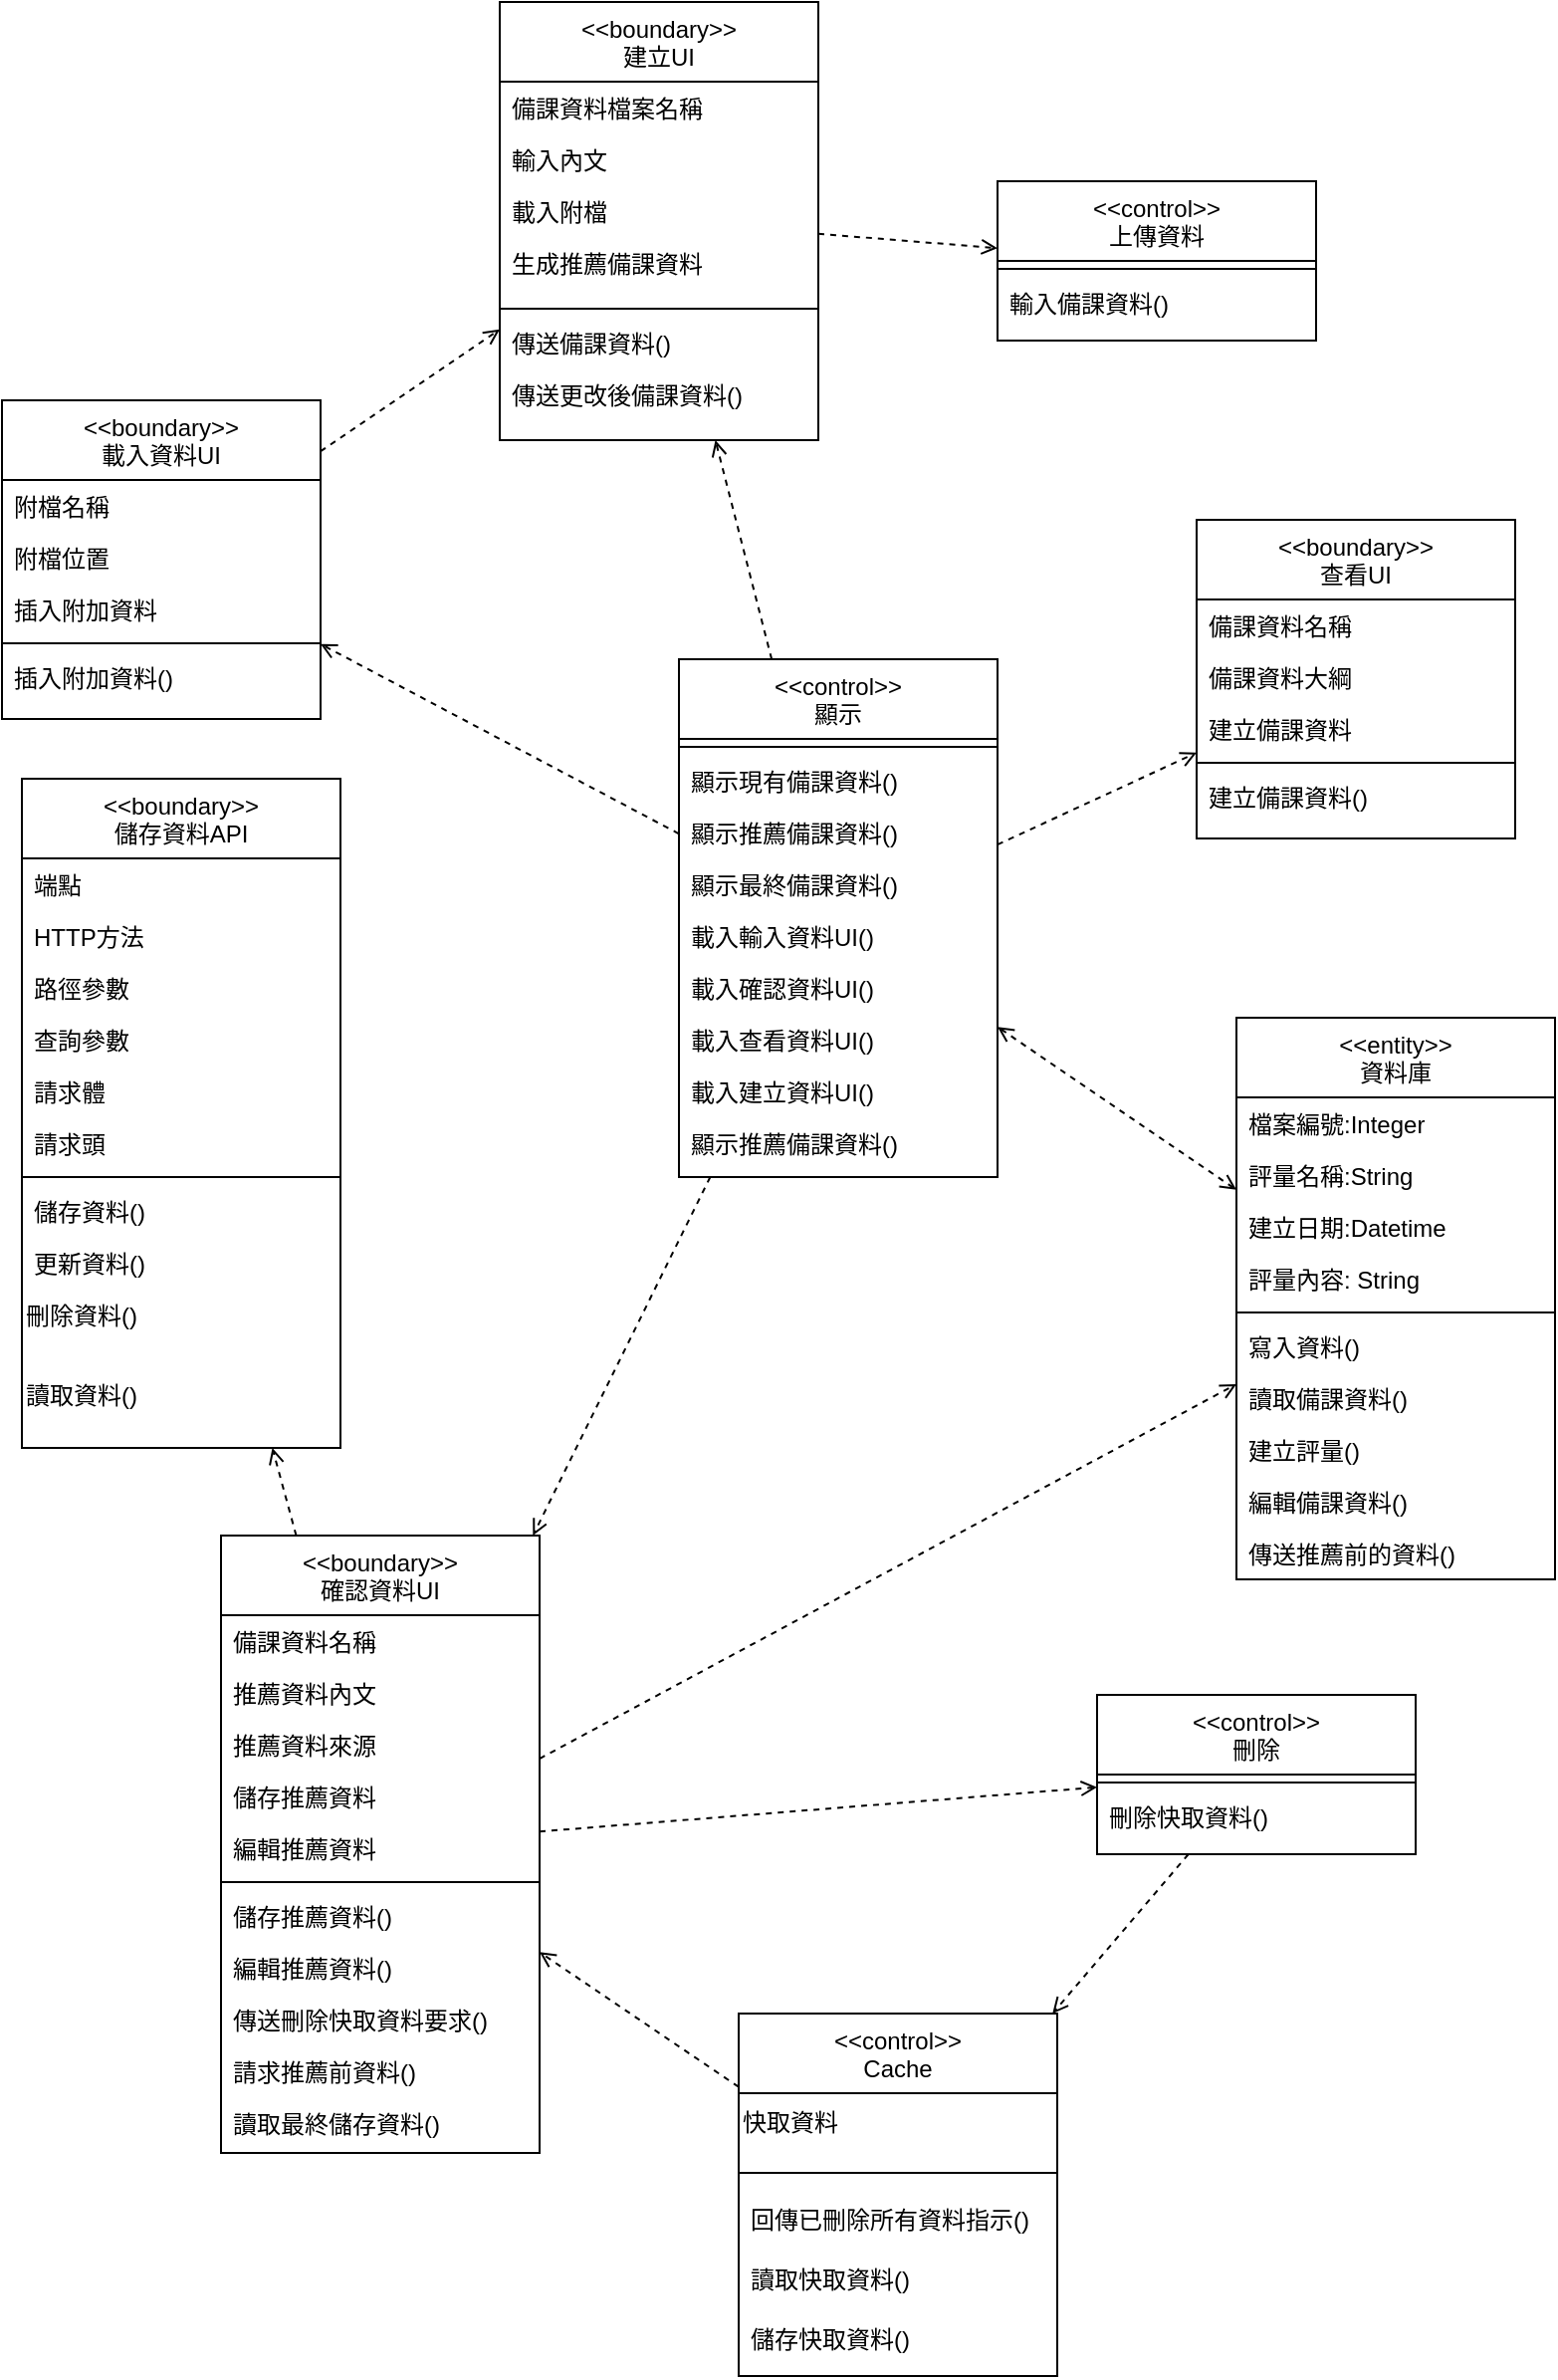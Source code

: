 <mxfile version="25.0.3">
  <diagram id="C5RBs43oDa-KdzZeNtuy" name="Page-1">
    <mxGraphModel dx="548" dy="308" grid="1" gridSize="10" guides="1" tooltips="1" connect="1" arrows="1" fold="1" page="1" pageScale="1" pageWidth="2000" pageHeight="2000" math="0" shadow="0">
      <root>
        <mxCell id="WIyWlLk6GJQsqaUBKTNV-0" />
        <mxCell id="WIyWlLk6GJQsqaUBKTNV-1" parent="WIyWlLk6GJQsqaUBKTNV-0" />
        <object label="&lt;&lt;boundary&gt;&gt;&#xa;查看UI" placeholders="1" id="ybDPWDcmM2NUyqlbh23f-143">
          <mxCell style="swimlane;fontStyle=0;align=center;verticalAlign=top;childLayout=stackLayout;horizontal=1;startSize=40;horizontalStack=0;resizeParent=1;resizeLast=0;collapsible=1;marginBottom=0;rounded=0;shadow=0;strokeWidth=1;" parent="WIyWlLk6GJQsqaUBKTNV-1" vertex="1">
            <mxGeometry x="850" y="490" width="160" height="160" as="geometry">
              <mxRectangle x="1260" y="310" width="160" height="26" as="alternateBounds" />
            </mxGeometry>
          </mxCell>
        </object>
        <mxCell id="ybDPWDcmM2NUyqlbh23f-144" value="備課資料名稱" style="text;align=left;verticalAlign=top;spacingLeft=4;spacingRight=4;overflow=hidden;rotatable=1;points=[[0,0.5],[1,0.5]];portConstraint=eastwest;rounded=0;shadow=0;html=0;movable=1;resizable=1;deletable=1;editable=1;locked=0;connectable=1;" parent="ybDPWDcmM2NUyqlbh23f-143" vertex="1">
          <mxGeometry y="40" width="160" height="26" as="geometry" />
        </mxCell>
        <mxCell id="ybDPWDcmM2NUyqlbh23f-145" value="備課資料大綱 " style="text;align=left;verticalAlign=top;spacingLeft=4;spacingRight=4;overflow=hidden;rotatable=0;points=[[0,0.5],[1,0.5]];portConstraint=eastwest;" parent="ybDPWDcmM2NUyqlbh23f-143" vertex="1">
          <mxGeometry y="66" width="160" height="26" as="geometry" />
        </mxCell>
        <mxCell id="ybDPWDcmM2NUyqlbh23f-146" value="建立備課資料" style="text;align=left;verticalAlign=top;spacingLeft=4;spacingRight=4;overflow=hidden;rotatable=0;points=[[0,0.5],[1,0.5]];portConstraint=eastwest;rounded=0;shadow=0;html=0;" parent="ybDPWDcmM2NUyqlbh23f-143" vertex="1">
          <mxGeometry y="92" width="160" height="26" as="geometry" />
        </mxCell>
        <mxCell id="ybDPWDcmM2NUyqlbh23f-148" value="" style="line;html=1;strokeWidth=1;align=left;verticalAlign=middle;spacingTop=-1;spacingLeft=3;spacingRight=3;rotatable=0;labelPosition=right;points=[];portConstraint=eastwest;" parent="ybDPWDcmM2NUyqlbh23f-143" vertex="1">
          <mxGeometry y="118" width="160" height="8" as="geometry" />
        </mxCell>
        <mxCell id="ybDPWDcmM2NUyqlbh23f-149" value="建立備課資料()" style="text;align=left;verticalAlign=top;spacingLeft=4;spacingRight=4;overflow=hidden;rotatable=0;points=[[0,0.5],[1,0.5]];portConstraint=eastwest;" parent="ybDPWDcmM2NUyqlbh23f-143" vertex="1">
          <mxGeometry y="126" width="160" height="26" as="geometry" />
        </mxCell>
        <mxCell id="171" style="edgeStyle=none;html=1;dashed=1;endArrow=open;endFill=0;" parent="WIyWlLk6GJQsqaUBKTNV-1" source="ybDPWDcmM2NUyqlbh23f-157" target="ybDPWDcmM2NUyqlbh23f-164" edge="1">
          <mxGeometry relative="1" as="geometry" />
        </mxCell>
        <object label="&lt;&lt;boundary&gt;&gt;&#xa;載入資料UI" placeholders="1" id="ybDPWDcmM2NUyqlbh23f-157">
          <mxCell style="swimlane;fontStyle=0;align=center;verticalAlign=top;childLayout=stackLayout;horizontal=1;startSize=40;horizontalStack=0;resizeParent=1;resizeLast=0;collapsible=1;marginBottom=0;rounded=0;shadow=0;strokeWidth=1;" parent="WIyWlLk6GJQsqaUBKTNV-1" vertex="1">
            <mxGeometry x="250" y="430" width="160" height="160" as="geometry">
              <mxRectangle x="1260" y="310" width="160" height="26" as="alternateBounds" />
            </mxGeometry>
          </mxCell>
        </object>
        <mxCell id="ybDPWDcmM2NUyqlbh23f-158" value="附檔名稱" style="text;align=left;verticalAlign=top;spacingLeft=4;spacingRight=4;overflow=hidden;rotatable=0;points=[[0,0.5],[1,0.5]];portConstraint=eastwest;rounded=0;shadow=0;html=0;" parent="ybDPWDcmM2NUyqlbh23f-157" vertex="1">
          <mxGeometry y="40" width="160" height="26" as="geometry" />
        </mxCell>
        <mxCell id="ybDPWDcmM2NUyqlbh23f-159" value="附檔位置" style="text;align=left;verticalAlign=top;spacingLeft=4;spacingRight=4;overflow=hidden;rotatable=0;points=[[0,0.5],[1,0.5]];portConstraint=eastwest;" parent="ybDPWDcmM2NUyqlbh23f-157" vertex="1">
          <mxGeometry y="66" width="160" height="26" as="geometry" />
        </mxCell>
        <mxCell id="ybDPWDcmM2NUyqlbh23f-160" value="插入附加資料" style="text;align=left;verticalAlign=top;spacingLeft=4;spacingRight=4;overflow=hidden;rotatable=0;points=[[0,0.5],[1,0.5]];portConstraint=eastwest;rounded=0;shadow=0;html=0;" parent="ybDPWDcmM2NUyqlbh23f-157" vertex="1">
          <mxGeometry y="92" width="160" height="26" as="geometry" />
        </mxCell>
        <mxCell id="ybDPWDcmM2NUyqlbh23f-162" value="" style="line;html=1;strokeWidth=1;align=left;verticalAlign=middle;spacingTop=-1;spacingLeft=3;spacingRight=3;rotatable=0;labelPosition=right;points=[];portConstraint=eastwest;" parent="ybDPWDcmM2NUyqlbh23f-157" vertex="1">
          <mxGeometry y="118" width="160" height="8" as="geometry" />
        </mxCell>
        <mxCell id="ybDPWDcmM2NUyqlbh23f-163" value="插入附加資料()" style="text;align=left;verticalAlign=top;spacingLeft=4;spacingRight=4;overflow=hidden;rotatable=0;points=[[0,0.5],[1,0.5]];portConstraint=eastwest;" parent="ybDPWDcmM2NUyqlbh23f-157" vertex="1">
          <mxGeometry y="126" width="160" height="26" as="geometry" />
        </mxCell>
        <mxCell id="172" style="edgeStyle=none;html=1;dashed=1;endArrow=open;endFill=0;" parent="WIyWlLk6GJQsqaUBKTNV-1" source="ybDPWDcmM2NUyqlbh23f-164" target="ybDPWDcmM2NUyqlbh23f-192" edge="1">
          <mxGeometry relative="1" as="geometry" />
        </mxCell>
        <object label="&lt;&lt;boundary&gt;&gt;&#xa;建立UI" placeholders="1" id="ybDPWDcmM2NUyqlbh23f-164">
          <mxCell style="swimlane;fontStyle=0;align=center;verticalAlign=top;childLayout=stackLayout;horizontal=1;startSize=40;horizontalStack=0;resizeParent=1;resizeLast=0;collapsible=1;marginBottom=0;rounded=0;shadow=0;strokeWidth=1;" parent="WIyWlLk6GJQsqaUBKTNV-1" vertex="1">
            <mxGeometry x="500" y="230" width="160" height="220" as="geometry">
              <mxRectangle x="1260" y="310" width="160" height="26" as="alternateBounds" />
            </mxGeometry>
          </mxCell>
        </object>
        <mxCell id="ybDPWDcmM2NUyqlbh23f-165" value="備課資料檔案名稱" style="text;align=left;verticalAlign=top;spacingLeft=4;spacingRight=4;overflow=hidden;rotatable=0;points=[[0,0.5],[1,0.5]];portConstraint=eastwest;rounded=0;shadow=0;html=0;" parent="ybDPWDcmM2NUyqlbh23f-164" vertex="1">
          <mxGeometry y="40" width="160" height="26" as="geometry" />
        </mxCell>
        <mxCell id="ybDPWDcmM2NUyqlbh23f-166" value="輸入內文" style="text;align=left;verticalAlign=top;spacingLeft=4;spacingRight=4;overflow=hidden;rotatable=0;points=[[0,0.5],[1,0.5]];portConstraint=eastwest;" parent="ybDPWDcmM2NUyqlbh23f-164" vertex="1">
          <mxGeometry y="66" width="160" height="26" as="geometry" />
        </mxCell>
        <mxCell id="ybDPWDcmM2NUyqlbh23f-167" value="載入附檔" style="text;align=left;verticalAlign=top;spacingLeft=4;spacingRight=4;overflow=hidden;rotatable=0;points=[[0,0.5],[1,0.5]];portConstraint=eastwest;rounded=0;shadow=0;html=0;" parent="ybDPWDcmM2NUyqlbh23f-164" vertex="1">
          <mxGeometry y="92" width="160" height="26" as="geometry" />
        </mxCell>
        <mxCell id="ybDPWDcmM2NUyqlbh23f-168" value="生成推薦備課資料" style="text;align=left;verticalAlign=top;spacingLeft=4;spacingRight=4;overflow=hidden;rotatable=0;points=[[0,0.5],[1,0.5]];portConstraint=eastwest;rounded=0;shadow=0;html=0;" parent="ybDPWDcmM2NUyqlbh23f-164" vertex="1">
          <mxGeometry y="118" width="160" height="32" as="geometry" />
        </mxCell>
        <mxCell id="ybDPWDcmM2NUyqlbh23f-169" value="" style="line;html=1;strokeWidth=1;align=left;verticalAlign=middle;spacingTop=-1;spacingLeft=3;spacingRight=3;rotatable=0;labelPosition=right;points=[];portConstraint=eastwest;" parent="ybDPWDcmM2NUyqlbh23f-164" vertex="1">
          <mxGeometry y="150" width="160" height="8" as="geometry" />
        </mxCell>
        <mxCell id="ybDPWDcmM2NUyqlbh23f-170" value="傳送備課資料()" style="text;align=left;verticalAlign=top;spacingLeft=4;spacingRight=4;overflow=hidden;rotatable=0;points=[[0,0.5],[1,0.5]];portConstraint=eastwest;" parent="ybDPWDcmM2NUyqlbh23f-164" vertex="1">
          <mxGeometry y="158" width="160" height="26" as="geometry" />
        </mxCell>
        <mxCell id="175" value="傳送更改後備課資料()" style="text;align=left;verticalAlign=top;spacingLeft=4;spacingRight=4;overflow=hidden;rotatable=0;points=[[0,0.5],[1,0.5]];portConstraint=eastwest;" parent="ybDPWDcmM2NUyqlbh23f-164" vertex="1">
          <mxGeometry y="184" width="160" height="26" as="geometry" />
        </mxCell>
        <mxCell id="176" style="edgeStyle=none;html=1;dashed=1;endArrow=open;endFill=0;" parent="WIyWlLk6GJQsqaUBKTNV-1" source="ybDPWDcmM2NUyqlbh23f-171" target="ybDPWDcmM2NUyqlbh23f-178" edge="1">
          <mxGeometry relative="1" as="geometry" />
        </mxCell>
        <mxCell id="181" style="edgeStyle=none;html=1;dashed=1;fontColor=#FFFFFF;endArrow=open;endFill=0;" parent="WIyWlLk6GJQsqaUBKTNV-1" source="ybDPWDcmM2NUyqlbh23f-171" target="ybDPWDcmM2NUyqlbh23f-185" edge="1">
          <mxGeometry relative="1" as="geometry" />
        </mxCell>
        <mxCell id="182" style="edgeStyle=none;html=1;dashed=1;fontColor=#FFFFFF;endArrow=open;endFill=0;" parent="WIyWlLk6GJQsqaUBKTNV-1" source="ybDPWDcmM2NUyqlbh23f-171" target="ybDPWDcmM2NUyqlbh23f-213" edge="1">
          <mxGeometry relative="1" as="geometry" />
        </mxCell>
        <object label="&lt;&lt;boundary&gt;&gt;&#xa;確認資料UI" placeholders="1" id="ybDPWDcmM2NUyqlbh23f-171">
          <mxCell style="swimlane;fontStyle=0;align=center;verticalAlign=top;childLayout=stackLayout;horizontal=1;startSize=40;horizontalStack=0;resizeParent=1;resizeLast=0;collapsible=1;marginBottom=0;rounded=0;shadow=0;strokeWidth=1;" parent="WIyWlLk6GJQsqaUBKTNV-1" vertex="1">
            <mxGeometry x="360" y="1000" width="160" height="310" as="geometry">
              <mxRectangle x="1260" y="310" width="160" height="26" as="alternateBounds" />
            </mxGeometry>
          </mxCell>
        </object>
        <mxCell id="ybDPWDcmM2NUyqlbh23f-172" value="備課資料名稱" style="text;align=left;verticalAlign=top;spacingLeft=4;spacingRight=4;overflow=hidden;rotatable=0;points=[[0,0.5],[1,0.5]];portConstraint=eastwest;rounded=0;shadow=0;html=0;" parent="ybDPWDcmM2NUyqlbh23f-171" vertex="1">
          <mxGeometry y="40" width="160" height="26" as="geometry" />
        </mxCell>
        <mxCell id="ybDPWDcmM2NUyqlbh23f-173" value="推薦資料內文" style="text;align=left;verticalAlign=top;spacingLeft=4;spacingRight=4;overflow=hidden;rotatable=0;points=[[0,0.5],[1,0.5]];portConstraint=eastwest;" parent="ybDPWDcmM2NUyqlbh23f-171" vertex="1">
          <mxGeometry y="66" width="160" height="26" as="geometry" />
        </mxCell>
        <mxCell id="ybDPWDcmM2NUyqlbh23f-174" value="推薦資料來源" style="text;align=left;verticalAlign=top;spacingLeft=4;spacingRight=4;overflow=hidden;rotatable=0;points=[[0,0.5],[1,0.5]];portConstraint=eastwest;rounded=0;shadow=0;html=0;" parent="ybDPWDcmM2NUyqlbh23f-171" vertex="1">
          <mxGeometry y="92" width="160" height="26" as="geometry" />
        </mxCell>
        <mxCell id="ybDPWDcmM2NUyqlbh23f-175" value="儲存推薦資料" style="text;align=left;verticalAlign=top;spacingLeft=4;spacingRight=4;overflow=hidden;rotatable=0;points=[[0,0.5],[1,0.5]];portConstraint=eastwest;rounded=0;shadow=0;html=0;" parent="ybDPWDcmM2NUyqlbh23f-171" vertex="1">
          <mxGeometry y="118" width="160" height="26" as="geometry" />
        </mxCell>
        <mxCell id="ybDPWDcmM2NUyqlbh23f-224" value="編輯推薦資料" style="text;align=left;verticalAlign=top;spacingLeft=4;spacingRight=4;overflow=hidden;rotatable=0;points=[[0,0.5],[1,0.5]];portConstraint=eastwest;rounded=0;shadow=0;html=0;" parent="ybDPWDcmM2NUyqlbh23f-171" vertex="1">
          <mxGeometry y="144" width="160" height="26" as="geometry" />
        </mxCell>
        <mxCell id="ybDPWDcmM2NUyqlbh23f-176" value="" style="line;html=1;strokeWidth=1;align=left;verticalAlign=middle;spacingTop=-1;spacingLeft=3;spacingRight=3;rotatable=0;labelPosition=right;points=[];portConstraint=eastwest;" parent="ybDPWDcmM2NUyqlbh23f-171" vertex="1">
          <mxGeometry y="170" width="160" height="8" as="geometry" />
        </mxCell>
        <mxCell id="ybDPWDcmM2NUyqlbh23f-177" value="儲存推薦資料()" style="text;align=left;verticalAlign=top;spacingLeft=4;spacingRight=4;overflow=hidden;rotatable=0;points=[[0,0.5],[1,0.5]];portConstraint=eastwest;" parent="ybDPWDcmM2NUyqlbh23f-171" vertex="1">
          <mxGeometry y="178" width="160" height="26" as="geometry" />
        </mxCell>
        <mxCell id="180" value="編輯推薦資料()" style="text;align=left;verticalAlign=top;spacingLeft=4;spacingRight=4;overflow=hidden;rotatable=0;points=[[0,0.5],[1,0.5]];portConstraint=eastwest;" parent="ybDPWDcmM2NUyqlbh23f-171" vertex="1">
          <mxGeometry y="204" width="160" height="26" as="geometry" />
        </mxCell>
        <mxCell id="179" value="傳送刪除快取資料要求()" style="text;align=left;verticalAlign=top;spacingLeft=4;spacingRight=4;overflow=hidden;rotatable=0;points=[[0,0.5],[1,0.5]];portConstraint=eastwest;" parent="ybDPWDcmM2NUyqlbh23f-171" vertex="1">
          <mxGeometry y="230" width="160" height="26" as="geometry" />
        </mxCell>
        <mxCell id="183" value="請求推薦前資料()" style="text;align=left;verticalAlign=top;spacingLeft=4;spacingRight=4;overflow=hidden;rotatable=0;points=[[0,0.5],[1,0.5]];portConstraint=eastwest;" parent="ybDPWDcmM2NUyqlbh23f-171" vertex="1">
          <mxGeometry y="256" width="160" height="26" as="geometry" />
        </mxCell>
        <mxCell id="186" value="讀取最終儲存資料()" style="text;align=left;verticalAlign=top;spacingLeft=4;spacingRight=4;overflow=hidden;rotatable=0;points=[[0,0.5],[1,0.5]];portConstraint=eastwest;" parent="ybDPWDcmM2NUyqlbh23f-171" vertex="1">
          <mxGeometry y="282" width="160" height="26" as="geometry" />
        </mxCell>
        <object label="&lt;&lt;boundary&gt;&gt;&#xa;儲存資料API" placeholders="1" id="ybDPWDcmM2NUyqlbh23f-178">
          <mxCell style="swimlane;fontStyle=0;align=center;verticalAlign=top;childLayout=stackLayout;horizontal=1;startSize=40;horizontalStack=0;resizeParent=1;resizeLast=0;collapsible=1;marginBottom=0;rounded=0;shadow=0;strokeWidth=1;" parent="WIyWlLk6GJQsqaUBKTNV-1" vertex="1">
            <mxGeometry x="260" y="620" width="160" height="336" as="geometry">
              <mxRectangle x="1260" y="310" width="160" height="26" as="alternateBounds" />
            </mxGeometry>
          </mxCell>
        </object>
        <mxCell id="ybDPWDcmM2NUyqlbh23f-179" value="端點" style="text;align=left;verticalAlign=top;spacingLeft=4;spacingRight=4;overflow=hidden;rotatable=0;points=[[0,0.5],[1,0.5]];portConstraint=eastwest;rounded=0;shadow=0;html=0;" parent="ybDPWDcmM2NUyqlbh23f-178" vertex="1">
          <mxGeometry y="40" width="160" height="26" as="geometry" />
        </mxCell>
        <mxCell id="ybDPWDcmM2NUyqlbh23f-180" value="HTTP方法" style="text;align=left;verticalAlign=top;spacingLeft=4;spacingRight=4;overflow=hidden;rotatable=0;points=[[0,0.5],[1,0.5]];portConstraint=eastwest;" parent="ybDPWDcmM2NUyqlbh23f-178" vertex="1">
          <mxGeometry y="66" width="160" height="26" as="geometry" />
        </mxCell>
        <mxCell id="ybDPWDcmM2NUyqlbh23f-181" value="路徑參數" style="text;align=left;verticalAlign=top;spacingLeft=4;spacingRight=4;overflow=hidden;rotatable=0;points=[[0,0.5],[1,0.5]];portConstraint=eastwest;rounded=0;shadow=0;html=0;" parent="ybDPWDcmM2NUyqlbh23f-178" vertex="1">
          <mxGeometry y="92" width="160" height="26" as="geometry" />
        </mxCell>
        <mxCell id="ybDPWDcmM2NUyqlbh23f-182" value="查詢參數" style="text;align=left;verticalAlign=top;spacingLeft=4;spacingRight=4;overflow=hidden;rotatable=0;points=[[0,0.5],[1,0.5]];portConstraint=eastwest;rounded=0;shadow=0;html=0;" parent="ybDPWDcmM2NUyqlbh23f-178" vertex="1">
          <mxGeometry y="118" width="160" height="26" as="geometry" />
        </mxCell>
        <mxCell id="hvvuKaDKMWPNRGpmDHfG-186" value="請求體" style="text;align=left;verticalAlign=top;spacingLeft=4;spacingRight=4;overflow=hidden;rotatable=0;points=[[0,0.5],[1,0.5]];portConstraint=eastwest;rounded=0;shadow=0;html=0;" vertex="1" parent="ybDPWDcmM2NUyqlbh23f-178">
          <mxGeometry y="144" width="160" height="26" as="geometry" />
        </mxCell>
        <mxCell id="156" value="請求頭" style="text;align=left;verticalAlign=top;spacingLeft=4;spacingRight=4;overflow=hidden;rotatable=0;points=[[0,0.5],[1,0.5]];portConstraint=eastwest;" parent="ybDPWDcmM2NUyqlbh23f-178" vertex="1">
          <mxGeometry y="170" width="160" height="26" as="geometry" />
        </mxCell>
        <mxCell id="ybDPWDcmM2NUyqlbh23f-183" value="" style="line;html=1;strokeWidth=1;align=left;verticalAlign=middle;spacingTop=-1;spacingLeft=3;spacingRight=3;rotatable=0;labelPosition=right;points=[];portConstraint=eastwest;" parent="ybDPWDcmM2NUyqlbh23f-178" vertex="1">
          <mxGeometry y="196" width="160" height="8" as="geometry" />
        </mxCell>
        <mxCell id="177" value="儲存資料()" style="text;align=left;verticalAlign=top;spacingLeft=4;spacingRight=4;overflow=hidden;rotatable=0;points=[[0,0.5],[1,0.5]];portConstraint=eastwest;" parent="ybDPWDcmM2NUyqlbh23f-178" vertex="1">
          <mxGeometry y="204" width="160" height="26" as="geometry" />
        </mxCell>
        <mxCell id="hvvuKaDKMWPNRGpmDHfG-187" value="更新資料()" style="text;align=left;verticalAlign=top;spacingLeft=4;spacingRight=4;overflow=hidden;rotatable=0;points=[[0,0.5],[1,0.5]];portConstraint=eastwest;" vertex="1" parent="ybDPWDcmM2NUyqlbh23f-178">
          <mxGeometry y="230" width="160" height="26" as="geometry" />
        </mxCell>
        <mxCell id="hvvuKaDKMWPNRGpmDHfG-188" value="刪除資料()" style="text;whiteSpace=wrap;" vertex="1" parent="ybDPWDcmM2NUyqlbh23f-178">
          <mxGeometry y="256" width="160" height="40" as="geometry" />
        </mxCell>
        <mxCell id="hvvuKaDKMWPNRGpmDHfG-189" value="讀取資料()" style="text;whiteSpace=wrap;" vertex="1" parent="ybDPWDcmM2NUyqlbh23f-178">
          <mxGeometry y="296" width="160" height="40" as="geometry" />
        </mxCell>
        <mxCell id="184" style="edgeStyle=none;html=1;dashed=1;fontColor=#FFFFFF;endArrow=open;endFill=0;" parent="WIyWlLk6GJQsqaUBKTNV-1" source="ybDPWDcmM2NUyqlbh23f-185" target="ybDPWDcmM2NUyqlbh23f-206" edge="1">
          <mxGeometry relative="1" as="geometry" />
        </mxCell>
        <object label="&lt;&lt;control&gt;&gt;&#xa;刪除" placeholders="1" id="ybDPWDcmM2NUyqlbh23f-185">
          <mxCell style="swimlane;fontStyle=0;align=center;verticalAlign=top;childLayout=stackLayout;horizontal=1;startSize=40;horizontalStack=0;resizeParent=1;resizeLast=0;collapsible=1;marginBottom=0;rounded=0;shadow=0;strokeWidth=1;" parent="WIyWlLk6GJQsqaUBKTNV-1" vertex="1">
            <mxGeometry x="800" y="1080" width="160" height="80" as="geometry">
              <mxRectangle x="1260" y="310" width="160" height="26" as="alternateBounds" />
            </mxGeometry>
          </mxCell>
        </object>
        <mxCell id="ybDPWDcmM2NUyqlbh23f-190" value="" style="line;html=1;strokeWidth=1;align=left;verticalAlign=middle;spacingTop=-1;spacingLeft=3;spacingRight=3;rotatable=0;labelPosition=right;points=[];portConstraint=eastwest;" parent="ybDPWDcmM2NUyqlbh23f-185" vertex="1">
          <mxGeometry y="40" width="160" height="8" as="geometry" />
        </mxCell>
        <mxCell id="ybDPWDcmM2NUyqlbh23f-191" value="刪除快取資料()" style="text;align=left;verticalAlign=top;spacingLeft=4;spacingRight=4;overflow=hidden;rotatable=0;points=[[0,0.5],[1,0.5]];portConstraint=eastwest;" parent="ybDPWDcmM2NUyqlbh23f-185" vertex="1">
          <mxGeometry y="48" width="160" height="26" as="geometry" />
        </mxCell>
        <object label="&lt;&lt;control&gt;&gt;&#xa;上傳資料" placeholders="1" id="ybDPWDcmM2NUyqlbh23f-192">
          <mxCell style="swimlane;fontStyle=0;align=center;verticalAlign=top;childLayout=stackLayout;horizontal=1;startSize=40;horizontalStack=0;resizeParent=1;resizeLast=0;collapsible=1;marginBottom=0;rounded=0;shadow=0;strokeWidth=1;" parent="WIyWlLk6GJQsqaUBKTNV-1" vertex="1">
            <mxGeometry x="750" y="320" width="160" height="80" as="geometry">
              <mxRectangle x="1260" y="310" width="160" height="26" as="alternateBounds" />
            </mxGeometry>
          </mxCell>
        </object>
        <mxCell id="ybDPWDcmM2NUyqlbh23f-197" value="" style="line;html=1;strokeWidth=1;align=left;verticalAlign=middle;spacingTop=-1;spacingLeft=3;spacingRight=3;rotatable=0;labelPosition=right;points=[];portConstraint=eastwest;" parent="ybDPWDcmM2NUyqlbh23f-192" vertex="1">
          <mxGeometry y="40" width="160" height="8" as="geometry" />
        </mxCell>
        <mxCell id="ybDPWDcmM2NUyqlbh23f-198" value="輸入備課資料()" style="text;align=left;verticalAlign=top;spacingLeft=4;spacingRight=4;overflow=hidden;rotatable=0;points=[[0,0.5],[1,0.5]];portConstraint=eastwest;" parent="ybDPWDcmM2NUyqlbh23f-192" vertex="1">
          <mxGeometry y="48" width="160" height="26" as="geometry" />
        </mxCell>
        <mxCell id="158" style="edgeStyle=none;html=1;endArrow=open;endFill=0;dashed=1;startArrow=open;startFill=0;" parent="WIyWlLk6GJQsqaUBKTNV-1" source="ybDPWDcmM2NUyqlbh23f-199" target="ybDPWDcmM2NUyqlbh23f-213" edge="1">
          <mxGeometry relative="1" as="geometry" />
        </mxCell>
        <mxCell id="159" style="edgeStyle=none;html=1;dashed=1;endArrow=open;endFill=0;" parent="WIyWlLk6GJQsqaUBKTNV-1" source="ybDPWDcmM2NUyqlbh23f-199" target="ybDPWDcmM2NUyqlbh23f-171" edge="1">
          <mxGeometry relative="1" as="geometry" />
        </mxCell>
        <mxCell id="161" style="edgeStyle=none;html=1;dashed=1;endArrow=open;endFill=0;" parent="WIyWlLk6GJQsqaUBKTNV-1" source="ybDPWDcmM2NUyqlbh23f-199" target="ybDPWDcmM2NUyqlbh23f-143" edge="1">
          <mxGeometry relative="1" as="geometry" />
        </mxCell>
        <mxCell id="162" style="edgeStyle=none;html=1;dashed=1;endArrow=open;endFill=0;" parent="WIyWlLk6GJQsqaUBKTNV-1" source="ybDPWDcmM2NUyqlbh23f-199" target="ybDPWDcmM2NUyqlbh23f-164" edge="1">
          <mxGeometry relative="1" as="geometry" />
        </mxCell>
        <mxCell id="163" style="edgeStyle=none;html=1;dashed=1;endArrow=open;endFill=0;" parent="WIyWlLk6GJQsqaUBKTNV-1" source="ybDPWDcmM2NUyqlbh23f-199" target="ybDPWDcmM2NUyqlbh23f-157" edge="1">
          <mxGeometry relative="1" as="geometry" />
        </mxCell>
        <object label="&lt;&lt;control&gt;&gt;&#xa;顯示" placeholders="1" id="ybDPWDcmM2NUyqlbh23f-199">
          <mxCell style="swimlane;fontStyle=0;align=center;verticalAlign=top;childLayout=stackLayout;horizontal=1;startSize=40;horizontalStack=0;resizeParent=1;resizeLast=0;collapsible=1;marginBottom=0;rounded=0;shadow=0;strokeWidth=1;" parent="WIyWlLk6GJQsqaUBKTNV-1" vertex="1">
            <mxGeometry x="590" y="560" width="160" height="260" as="geometry">
              <mxRectangle x="1260" y="310" width="160" height="26" as="alternateBounds" />
            </mxGeometry>
          </mxCell>
        </object>
        <mxCell id="ybDPWDcmM2NUyqlbh23f-204" value="" style="line;html=1;strokeWidth=1;align=left;verticalAlign=middle;spacingTop=-1;spacingLeft=3;spacingRight=3;rotatable=0;labelPosition=right;points=[];portConstraint=eastwest;" parent="ybDPWDcmM2NUyqlbh23f-199" vertex="1">
          <mxGeometry y="40" width="160" height="8" as="geometry" />
        </mxCell>
        <mxCell id="ybDPWDcmM2NUyqlbh23f-205" value="顯示現有備課資料()" style="text;align=left;verticalAlign=top;spacingLeft=4;spacingRight=4;overflow=hidden;rotatable=0;points=[[0,0.5],[1,0.5]];portConstraint=eastwest;" parent="ybDPWDcmM2NUyqlbh23f-199" vertex="1">
          <mxGeometry y="48" width="160" height="26" as="geometry" />
        </mxCell>
        <mxCell id="150" value="顯示推薦備課資料()" style="text;align=left;verticalAlign=top;spacingLeft=4;spacingRight=4;overflow=hidden;rotatable=0;points=[[0,0.5],[1,0.5]];portConstraint=eastwest;" parent="ybDPWDcmM2NUyqlbh23f-199" vertex="1">
          <mxGeometry y="74" width="160" height="26" as="geometry" />
        </mxCell>
        <mxCell id="151" value="顯示最終備課資料()" style="text;align=left;verticalAlign=top;spacingLeft=4;spacingRight=4;overflow=hidden;rotatable=0;points=[[0,0.5],[1,0.5]];portConstraint=eastwest;" parent="ybDPWDcmM2NUyqlbh23f-199" vertex="1">
          <mxGeometry y="100" width="160" height="26" as="geometry" />
        </mxCell>
        <mxCell id="164" value="載入輸入資料UI()" style="text;align=left;verticalAlign=top;spacingLeft=4;spacingRight=4;overflow=hidden;rotatable=0;points=[[0,0.5],[1,0.5]];portConstraint=eastwest;" parent="ybDPWDcmM2NUyqlbh23f-199" vertex="1">
          <mxGeometry y="126" width="160" height="26" as="geometry" />
        </mxCell>
        <mxCell id="166" value="載入確認資料UI()" style="text;align=left;verticalAlign=top;spacingLeft=4;spacingRight=4;overflow=hidden;rotatable=0;points=[[0,0.5],[1,0.5]];portConstraint=eastwest;" parent="ybDPWDcmM2NUyqlbh23f-199" vertex="1">
          <mxGeometry y="152" width="160" height="26" as="geometry" />
        </mxCell>
        <mxCell id="167" value="載入查看資料UI()" style="text;align=left;verticalAlign=top;spacingLeft=4;spacingRight=4;overflow=hidden;rotatable=0;points=[[0,0.5],[1,0.5]];portConstraint=eastwest;" parent="ybDPWDcmM2NUyqlbh23f-199" vertex="1">
          <mxGeometry y="178" width="160" height="26" as="geometry" />
        </mxCell>
        <mxCell id="169" value="載入建立資料UI()" style="text;align=left;verticalAlign=top;spacingLeft=4;spacingRight=4;overflow=hidden;rotatable=0;points=[[0,0.5],[1,0.5]];portConstraint=eastwest;" parent="ybDPWDcmM2NUyqlbh23f-199" vertex="1">
          <mxGeometry y="204" width="160" height="26" as="geometry" />
        </mxCell>
        <mxCell id="173" value="顯示推薦備課資料()" style="text;align=left;verticalAlign=top;spacingLeft=4;spacingRight=4;overflow=hidden;rotatable=0;points=[[0,0.5],[1,0.5]];portConstraint=eastwest;" parent="ybDPWDcmM2NUyqlbh23f-199" vertex="1">
          <mxGeometry y="230" width="160" height="26" as="geometry" />
        </mxCell>
        <mxCell id="185" style="edgeStyle=none;html=1;dashed=1;fontColor=#FFFFFF;endArrow=open;endFill=0;" parent="WIyWlLk6GJQsqaUBKTNV-1" source="ybDPWDcmM2NUyqlbh23f-206" target="ybDPWDcmM2NUyqlbh23f-171" edge="1">
          <mxGeometry relative="1" as="geometry" />
        </mxCell>
        <object label="&lt;&lt;control&gt;&gt;&#xa;Cache" placeholders="1" id="ybDPWDcmM2NUyqlbh23f-206">
          <mxCell style="swimlane;fontStyle=0;align=center;verticalAlign=top;childLayout=stackLayout;horizontal=1;startSize=40;horizontalStack=0;resizeParent=1;resizeLast=0;collapsible=1;marginBottom=0;rounded=0;shadow=0;strokeWidth=1;" parent="WIyWlLk6GJQsqaUBKTNV-1" vertex="1">
            <mxGeometry x="620" y="1240" width="160" height="182" as="geometry">
              <mxRectangle x="1260" y="310" width="160" height="26" as="alternateBounds" />
            </mxGeometry>
          </mxCell>
        </object>
        <mxCell id="hvvuKaDKMWPNRGpmDHfG-190" value="快取資料" style="text;html=1;align=left;verticalAlign=middle;resizable=0;points=[];autosize=1;strokeColor=none;fillColor=none;" vertex="1" parent="ybDPWDcmM2NUyqlbh23f-206">
          <mxGeometry y="40" width="160" height="30" as="geometry" />
        </mxCell>
        <mxCell id="ybDPWDcmM2NUyqlbh23f-211" value="" style="line;html=1;strokeWidth=1;align=left;verticalAlign=middle;spacingTop=-1;spacingLeft=3;spacingRight=3;rotatable=0;labelPosition=right;points=[];portConstraint=eastwest;" parent="ybDPWDcmM2NUyqlbh23f-206" vertex="1">
          <mxGeometry y="70" width="160" height="20" as="geometry" />
        </mxCell>
        <mxCell id="157" value="回傳已刪除所有資料指示()&#xa;&#xa;" style="text;align=left;verticalAlign=top;spacingLeft=4;spacingRight=4;overflow=hidden;rotatable=0;points=[[0,0.5],[1,0.5]];portConstraint=eastwest;" parent="ybDPWDcmM2NUyqlbh23f-206" vertex="1">
          <mxGeometry y="90" width="160" height="30" as="geometry" />
        </mxCell>
        <mxCell id="hvvuKaDKMWPNRGpmDHfG-191" value="讀取快取資料()" style="text;align=left;verticalAlign=top;spacingLeft=4;spacingRight=4;overflow=hidden;rotatable=0;points=[[0,0.5],[1,0.5]];portConstraint=eastwest;" vertex="1" parent="ybDPWDcmM2NUyqlbh23f-206">
          <mxGeometry y="120" width="160" height="30" as="geometry" />
        </mxCell>
        <mxCell id="hvvuKaDKMWPNRGpmDHfG-192" value="儲存快取資料()" style="text;align=left;verticalAlign=top;spacingLeft=4;spacingRight=4;overflow=hidden;rotatable=0;points=[[0,0.5],[1,0.5]];portConstraint=eastwest;" vertex="1" parent="ybDPWDcmM2NUyqlbh23f-206">
          <mxGeometry y="150" width="160" height="30" as="geometry" />
        </mxCell>
        <object label="&lt;&lt;entity&gt;&gt;&#xa;資料庫" placeholders="1" id="ybDPWDcmM2NUyqlbh23f-213">
          <mxCell style="swimlane;fontStyle=0;align=center;verticalAlign=top;childLayout=stackLayout;horizontal=1;startSize=40;horizontalStack=0;resizeParent=1;resizeLast=0;collapsible=1;marginBottom=0;rounded=0;shadow=0;strokeWidth=1;" parent="WIyWlLk6GJQsqaUBKTNV-1" vertex="1">
            <mxGeometry x="870" y="740" width="160" height="282" as="geometry">
              <mxRectangle x="1260" y="310" width="160" height="26" as="alternateBounds" />
            </mxGeometry>
          </mxCell>
        </object>
        <mxCell id="ybDPWDcmM2NUyqlbh23f-214" value="檔案編號:Integer" style="text;align=left;verticalAlign=top;spacingLeft=4;spacingRight=4;overflow=hidden;rotatable=0;points=[[0,0.5],[1,0.5]];portConstraint=eastwest;rounded=0;shadow=0;html=0;" parent="ybDPWDcmM2NUyqlbh23f-213" vertex="1">
          <mxGeometry y="40" width="160" height="26" as="geometry" />
        </mxCell>
        <mxCell id="ybDPWDcmM2NUyqlbh23f-215" value="評量名稱:String" style="text;align=left;verticalAlign=top;spacingLeft=4;spacingRight=4;overflow=hidden;rotatable=0;points=[[0,0.5],[1,0.5]];portConstraint=eastwest;" parent="ybDPWDcmM2NUyqlbh23f-213" vertex="1">
          <mxGeometry y="66" width="160" height="26" as="geometry" />
        </mxCell>
        <mxCell id="ybDPWDcmM2NUyqlbh23f-216" value="建立日期:Datetime" style="text;align=left;verticalAlign=top;spacingLeft=4;spacingRight=4;overflow=hidden;rotatable=0;points=[[0,0.5],[1,0.5]];portConstraint=eastwest;rounded=0;shadow=0;html=0;" parent="ybDPWDcmM2NUyqlbh23f-213" vertex="1">
          <mxGeometry y="92" width="160" height="26" as="geometry" />
        </mxCell>
        <mxCell id="ybDPWDcmM2NUyqlbh23f-217" value="評量內容: String" style="text;align=left;verticalAlign=top;spacingLeft=4;spacingRight=4;overflow=hidden;rotatable=0;points=[[0,0.5],[1,0.5]];portConstraint=eastwest;rounded=0;shadow=0;html=0;" parent="ybDPWDcmM2NUyqlbh23f-213" vertex="1">
          <mxGeometry y="118" width="160" height="26" as="geometry" />
        </mxCell>
        <mxCell id="ybDPWDcmM2NUyqlbh23f-218" value="" style="line;html=1;strokeWidth=1;align=left;verticalAlign=middle;spacingTop=-1;spacingLeft=3;spacingRight=3;rotatable=0;labelPosition=right;points=[];portConstraint=eastwest;" parent="ybDPWDcmM2NUyqlbh23f-213" vertex="1">
          <mxGeometry y="144" width="160" height="8" as="geometry" />
        </mxCell>
        <mxCell id="152" value="寫入資料()" style="text;align=left;verticalAlign=top;spacingLeft=4;spacingRight=4;overflow=hidden;rotatable=0;points=[[0,0.5],[1,0.5]];portConstraint=eastwest;" parent="ybDPWDcmM2NUyqlbh23f-213" vertex="1">
          <mxGeometry y="152" width="160" height="26" as="geometry" />
        </mxCell>
        <mxCell id="153" value="讀取備課資料()" style="text;align=left;verticalAlign=top;spacingLeft=4;spacingRight=4;overflow=hidden;rotatable=0;points=[[0,0.5],[1,0.5]];portConstraint=eastwest;" parent="ybDPWDcmM2NUyqlbh23f-213" vertex="1">
          <mxGeometry y="178" width="160" height="26" as="geometry" />
        </mxCell>
        <mxCell id="154" value="建立評量()" style="text;align=left;verticalAlign=top;spacingLeft=4;spacingRight=4;overflow=hidden;rotatable=0;points=[[0,0.5],[1,0.5]];portConstraint=eastwest;" parent="ybDPWDcmM2NUyqlbh23f-213" vertex="1">
          <mxGeometry y="204" width="160" height="26" as="geometry" />
        </mxCell>
        <mxCell id="155" value="編輯備課資料()" style="text;align=left;verticalAlign=top;spacingLeft=4;spacingRight=4;overflow=hidden;rotatable=0;points=[[0,0.5],[1,0.5]];portConstraint=eastwest;" parent="ybDPWDcmM2NUyqlbh23f-213" vertex="1">
          <mxGeometry y="230" width="160" height="26" as="geometry" />
        </mxCell>
        <mxCell id="174" value="傳送推薦前的資料()" style="text;align=left;verticalAlign=top;spacingLeft=4;spacingRight=4;overflow=hidden;rotatable=0;points=[[0,0.5],[1,0.5]];portConstraint=eastwest;" parent="ybDPWDcmM2NUyqlbh23f-213" vertex="1">
          <mxGeometry y="256" width="160" height="26" as="geometry" />
        </mxCell>
      </root>
    </mxGraphModel>
  </diagram>
</mxfile>
